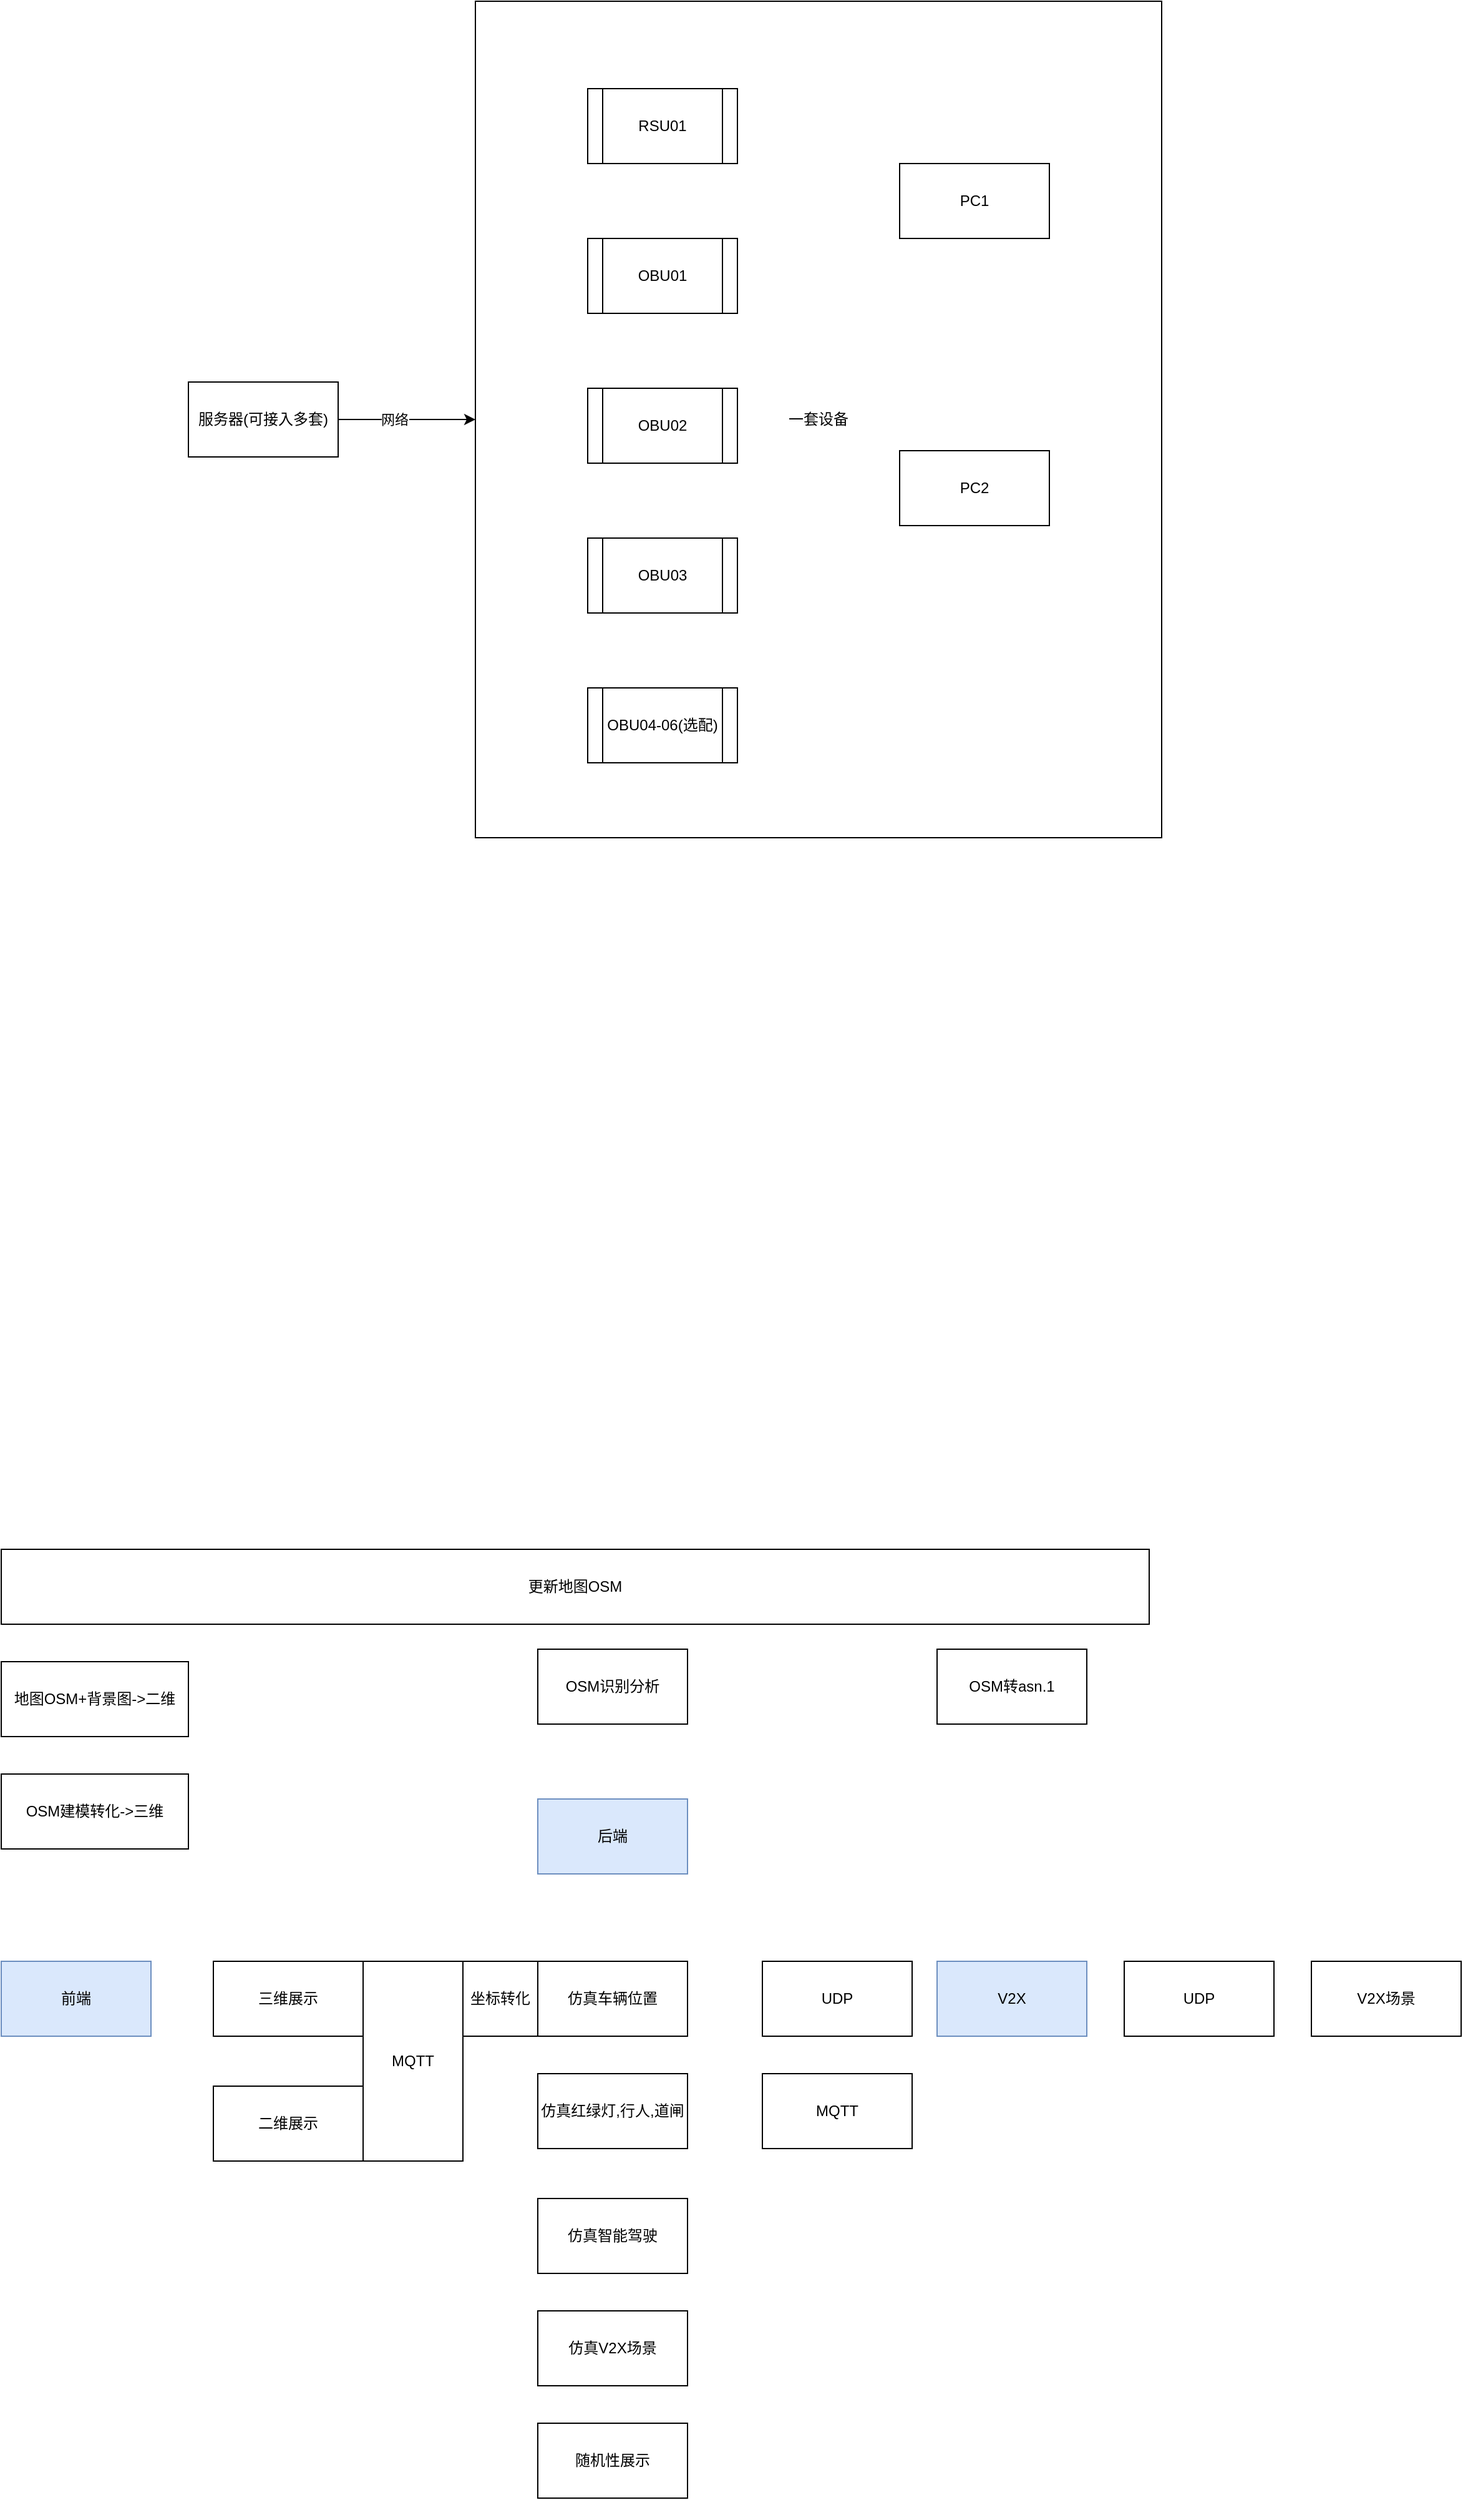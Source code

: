 <mxfile version="28.0.6">
  <diagram name="第 1 页" id="2Bufaen2Vc_g4Hj0Wt3B">
    <mxGraphModel dx="2252" dy="1959" grid="1" gridSize="10" guides="1" tooltips="1" connect="1" arrows="1" fold="1" page="1" pageScale="1" pageWidth="827" pageHeight="1169" math="0" shadow="0">
      <root>
        <mxCell id="0" />
        <mxCell id="1" parent="0" />
        <mxCell id="hUOe4CgwV009XfnV-HnH-10" value="一套设备" style="rounded=0;whiteSpace=wrap;html=1;" parent="1" vertex="1">
          <mxGeometry x="-410" y="-820" width="550" height="670" as="geometry" />
        </mxCell>
        <mxCell id="hUOe4CgwV009XfnV-HnH-11" style="edgeStyle=orthogonalEdgeStyle;rounded=0;orthogonalLoop=1;jettySize=auto;html=1;" parent="1" source="hUOe4CgwV009XfnV-HnH-1" target="hUOe4CgwV009XfnV-HnH-10" edge="1">
          <mxGeometry relative="1" as="geometry" />
        </mxCell>
        <mxCell id="hUOe4CgwV009XfnV-HnH-12" value="网络" style="edgeLabel;html=1;align=center;verticalAlign=middle;resizable=0;points=[];" parent="hUOe4CgwV009XfnV-HnH-11" vertex="1" connectable="0">
          <mxGeometry x="-0.188" relative="1" as="geometry">
            <mxPoint as="offset" />
          </mxGeometry>
        </mxCell>
        <mxCell id="hUOe4CgwV009XfnV-HnH-1" value="服务器(可接入多套)" style="rounded=0;whiteSpace=wrap;html=1;" parent="1" vertex="1">
          <mxGeometry x="-640" y="-515" width="120" height="60" as="geometry" />
        </mxCell>
        <mxCell id="hUOe4CgwV009XfnV-HnH-2" value="RSU01" style="shape=process;whiteSpace=wrap;html=1;backgroundOutline=1;" parent="1" vertex="1">
          <mxGeometry x="-320" y="-750" width="120" height="60" as="geometry" />
        </mxCell>
        <mxCell id="hUOe4CgwV009XfnV-HnH-3" value="OBU01" style="shape=process;whiteSpace=wrap;html=1;backgroundOutline=1;" parent="1" vertex="1">
          <mxGeometry x="-320" y="-630" width="120" height="60" as="geometry" />
        </mxCell>
        <mxCell id="hUOe4CgwV009XfnV-HnH-4" value="OBU02" style="shape=process;whiteSpace=wrap;html=1;backgroundOutline=1;" parent="1" vertex="1">
          <mxGeometry x="-320" y="-510" width="120" height="60" as="geometry" />
        </mxCell>
        <mxCell id="hUOe4CgwV009XfnV-HnH-5" value="OBU03" style="shape=process;whiteSpace=wrap;html=1;backgroundOutline=1;" parent="1" vertex="1">
          <mxGeometry x="-320" y="-390" width="120" height="60" as="geometry" />
        </mxCell>
        <mxCell id="hUOe4CgwV009XfnV-HnH-6" value="OBU04-06(选配)" style="shape=process;whiteSpace=wrap;html=1;backgroundOutline=1;" parent="1" vertex="1">
          <mxGeometry x="-320" y="-270" width="120" height="60" as="geometry" />
        </mxCell>
        <mxCell id="hUOe4CgwV009XfnV-HnH-7" value="PC1" style="rounded=0;whiteSpace=wrap;html=1;" parent="1" vertex="1">
          <mxGeometry x="-70" y="-690" width="120" height="60" as="geometry" />
        </mxCell>
        <mxCell id="hUOe4CgwV009XfnV-HnH-8" value="PC2" style="rounded=0;whiteSpace=wrap;html=1;" parent="1" vertex="1">
          <mxGeometry x="-70" y="-460" width="120" height="60" as="geometry" />
        </mxCell>
        <mxCell id="FZnhdKNDYV_imhR_eTHI-1" value="前端" style="rounded=0;whiteSpace=wrap;html=1;fillColor=#dae8fc;strokeColor=#6c8ebf;" vertex="1" parent="1">
          <mxGeometry x="-790" y="750" width="120" height="60" as="geometry" />
        </mxCell>
        <mxCell id="FZnhdKNDYV_imhR_eTHI-2" value="后端" style="rounded=0;whiteSpace=wrap;html=1;fillColor=#dae8fc;strokeColor=#6c8ebf;" vertex="1" parent="1">
          <mxGeometry x="-360" y="620" width="120" height="60" as="geometry" />
        </mxCell>
        <mxCell id="FZnhdKNDYV_imhR_eTHI-3" value="V2X" style="rounded=0;whiteSpace=wrap;html=1;fillColor=#dae8fc;strokeColor=#6c8ebf;" vertex="1" parent="1">
          <mxGeometry x="-40" y="750" width="120" height="60" as="geometry" />
        </mxCell>
        <mxCell id="FZnhdKNDYV_imhR_eTHI-4" value="仿真车辆位置" style="rounded=0;whiteSpace=wrap;html=1;" vertex="1" parent="1">
          <mxGeometry x="-360" y="750" width="120" height="60" as="geometry" />
        </mxCell>
        <mxCell id="FZnhdKNDYV_imhR_eTHI-5" value="三维展示" style="rounded=0;whiteSpace=wrap;html=1;" vertex="1" parent="1">
          <mxGeometry x="-620" y="750" width="120" height="60" as="geometry" />
        </mxCell>
        <mxCell id="FZnhdKNDYV_imhR_eTHI-6" value="二维展示" style="rounded=0;whiteSpace=wrap;html=1;" vertex="1" parent="1">
          <mxGeometry x="-620" y="850" width="120" height="60" as="geometry" />
        </mxCell>
        <mxCell id="FZnhdKNDYV_imhR_eTHI-7" value="MQTT" style="rounded=0;whiteSpace=wrap;html=1;" vertex="1" parent="1">
          <mxGeometry x="-500" y="750" width="80" height="160" as="geometry" />
        </mxCell>
        <mxCell id="FZnhdKNDYV_imhR_eTHI-8" value="仿真红绿灯,行人,道闸" style="rounded=0;whiteSpace=wrap;html=1;" vertex="1" parent="1">
          <mxGeometry x="-360" y="840" width="120" height="60" as="geometry" />
        </mxCell>
        <mxCell id="FZnhdKNDYV_imhR_eTHI-9" value="更新地图OSM" style="rounded=0;whiteSpace=wrap;html=1;" vertex="1" parent="1">
          <mxGeometry x="-790" y="420" width="920" height="60" as="geometry" />
        </mxCell>
        <mxCell id="FZnhdKNDYV_imhR_eTHI-10" value="地图OSM+背景图-&amp;gt;二维" style="rounded=0;whiteSpace=wrap;html=1;" vertex="1" parent="1">
          <mxGeometry x="-790" y="510" width="150" height="60" as="geometry" />
        </mxCell>
        <mxCell id="FZnhdKNDYV_imhR_eTHI-11" value="OSM建模转化-&amp;gt;三维" style="rounded=0;whiteSpace=wrap;html=1;" vertex="1" parent="1">
          <mxGeometry x="-790" y="600" width="150" height="60" as="geometry" />
        </mxCell>
        <mxCell id="FZnhdKNDYV_imhR_eTHI-12" value="MQTT" style="rounded=0;whiteSpace=wrap;html=1;" vertex="1" parent="1">
          <mxGeometry x="-180" y="840" width="120" height="60" as="geometry" />
        </mxCell>
        <mxCell id="FZnhdKNDYV_imhR_eTHI-13" value="UDP" style="rounded=0;whiteSpace=wrap;html=1;" vertex="1" parent="1">
          <mxGeometry x="-180" y="750" width="120" height="60" as="geometry" />
        </mxCell>
        <mxCell id="FZnhdKNDYV_imhR_eTHI-14" value="OSM识别分析" style="rounded=0;whiteSpace=wrap;html=1;" vertex="1" parent="1">
          <mxGeometry x="-360" y="500" width="120" height="60" as="geometry" />
        </mxCell>
        <mxCell id="FZnhdKNDYV_imhR_eTHI-15" value="OSM转asn.1" style="rounded=0;whiteSpace=wrap;html=1;" vertex="1" parent="1">
          <mxGeometry x="-40" y="500" width="120" height="60" as="geometry" />
        </mxCell>
        <mxCell id="FZnhdKNDYV_imhR_eTHI-17" value="UDP" style="rounded=0;whiteSpace=wrap;html=1;" vertex="1" parent="1">
          <mxGeometry x="110" y="750" width="120" height="60" as="geometry" />
        </mxCell>
        <mxCell id="FZnhdKNDYV_imhR_eTHI-18" value="V2X场景" style="rounded=0;whiteSpace=wrap;html=1;" vertex="1" parent="1">
          <mxGeometry x="260" y="750" width="120" height="60" as="geometry" />
        </mxCell>
        <mxCell id="FZnhdKNDYV_imhR_eTHI-19" value="仿真智能驾驶" style="rounded=0;whiteSpace=wrap;html=1;" vertex="1" parent="1">
          <mxGeometry x="-360" y="940" width="120" height="60" as="geometry" />
        </mxCell>
        <mxCell id="FZnhdKNDYV_imhR_eTHI-20" value="仿真V2X场景" style="rounded=0;whiteSpace=wrap;html=1;" vertex="1" parent="1">
          <mxGeometry x="-360" y="1030" width="120" height="60" as="geometry" />
        </mxCell>
        <mxCell id="FZnhdKNDYV_imhR_eTHI-21" value="坐标转化" style="rounded=0;whiteSpace=wrap;html=1;" vertex="1" parent="1">
          <mxGeometry x="-420" y="750" width="60" height="60" as="geometry" />
        </mxCell>
        <mxCell id="FZnhdKNDYV_imhR_eTHI-22" value="随机性展示" style="rounded=0;whiteSpace=wrap;html=1;" vertex="1" parent="1">
          <mxGeometry x="-360" y="1120" width="120" height="60" as="geometry" />
        </mxCell>
      </root>
    </mxGraphModel>
  </diagram>
</mxfile>
